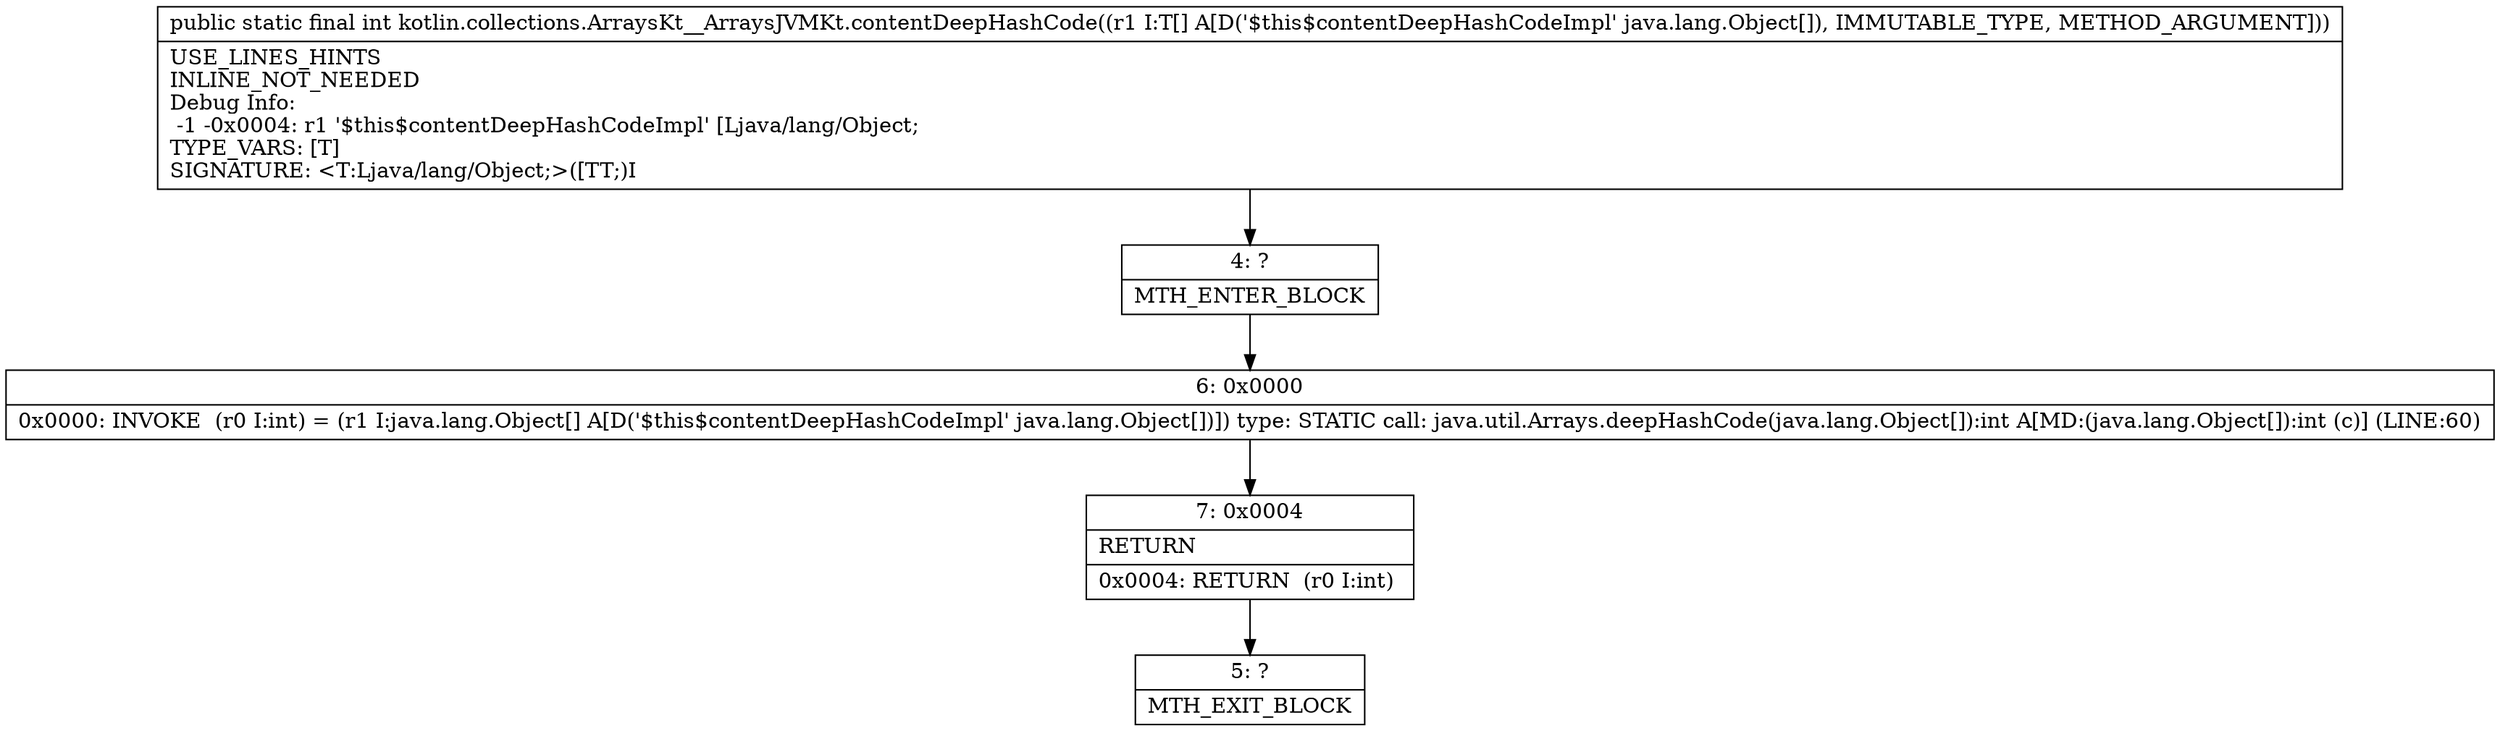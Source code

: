 digraph "CFG forkotlin.collections.ArraysKt__ArraysJVMKt.contentDeepHashCode([Ljava\/lang\/Object;)I" {
Node_4 [shape=record,label="{4\:\ ?|MTH_ENTER_BLOCK\l}"];
Node_6 [shape=record,label="{6\:\ 0x0000|0x0000: INVOKE  (r0 I:int) = (r1 I:java.lang.Object[] A[D('$this$contentDeepHashCodeImpl' java.lang.Object[])]) type: STATIC call: java.util.Arrays.deepHashCode(java.lang.Object[]):int A[MD:(java.lang.Object[]):int (c)] (LINE:60)\l}"];
Node_7 [shape=record,label="{7\:\ 0x0004|RETURN\l|0x0004: RETURN  (r0 I:int) \l}"];
Node_5 [shape=record,label="{5\:\ ?|MTH_EXIT_BLOCK\l}"];
MethodNode[shape=record,label="{public static final int kotlin.collections.ArraysKt__ArraysJVMKt.contentDeepHashCode((r1 I:T[] A[D('$this$contentDeepHashCodeImpl' java.lang.Object[]), IMMUTABLE_TYPE, METHOD_ARGUMENT]))  | USE_LINES_HINTS\lINLINE_NOT_NEEDED\lDebug Info:\l  \-1 \-0x0004: r1 '$this$contentDeepHashCodeImpl' [Ljava\/lang\/Object;\lTYPE_VARS: [T]\lSIGNATURE: \<T:Ljava\/lang\/Object;\>([TT;)I\l}"];
MethodNode -> Node_4;Node_4 -> Node_6;
Node_6 -> Node_7;
Node_7 -> Node_5;
}

